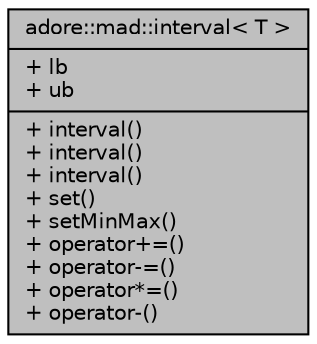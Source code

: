 digraph "adore::mad::interval&lt; T &gt;"
{
 // LATEX_PDF_SIZE
  edge [fontname="Helvetica",fontsize="10",labelfontname="Helvetica",labelfontsize="10"];
  node [fontname="Helvetica",fontsize="10",shape=record];
  Node1 [label="{adore::mad::interval\< T \>\n|+ lb\l+ ub\l|+ interval()\l+ interval()\l+ interval()\l+ set()\l+ setMinMax()\l+ operator+=()\l+ operator-=()\l+ operator*=()\l+ operator-()\l}",height=0.2,width=0.4,color="black", fillcolor="grey75", style="filled", fontcolor="black",tooltip=" "];
}
